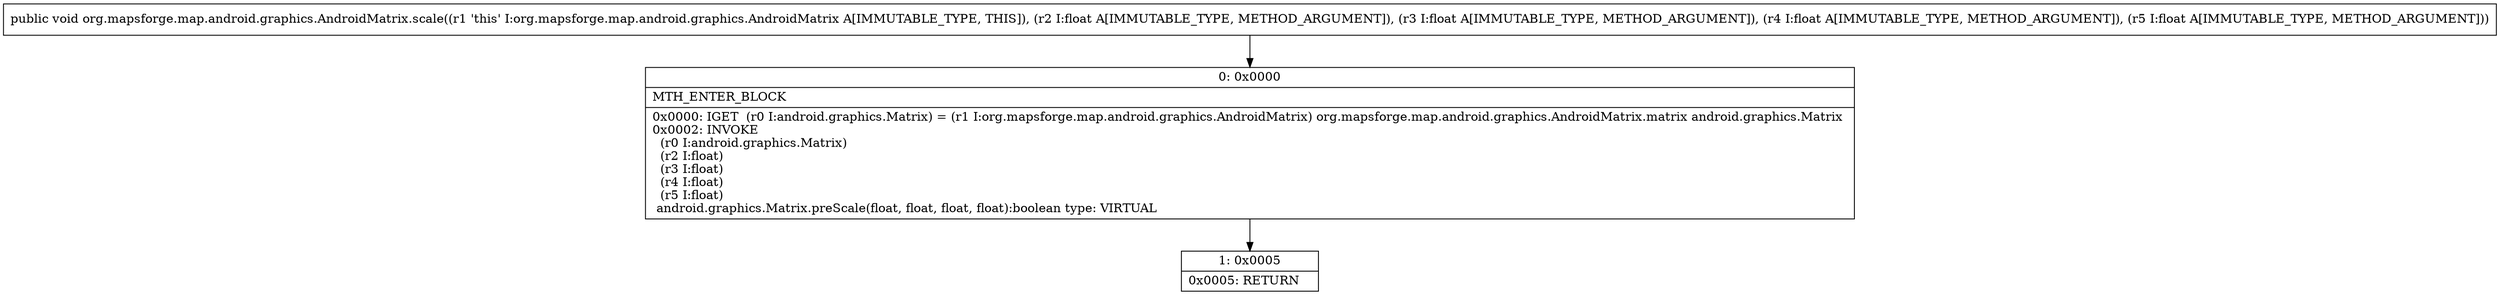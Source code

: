 digraph "CFG fororg.mapsforge.map.android.graphics.AndroidMatrix.scale(FFFF)V" {
Node_0 [shape=record,label="{0\:\ 0x0000|MTH_ENTER_BLOCK\l|0x0000: IGET  (r0 I:android.graphics.Matrix) = (r1 I:org.mapsforge.map.android.graphics.AndroidMatrix) org.mapsforge.map.android.graphics.AndroidMatrix.matrix android.graphics.Matrix \l0x0002: INVOKE  \l  (r0 I:android.graphics.Matrix)\l  (r2 I:float)\l  (r3 I:float)\l  (r4 I:float)\l  (r5 I:float)\l android.graphics.Matrix.preScale(float, float, float, float):boolean type: VIRTUAL \l}"];
Node_1 [shape=record,label="{1\:\ 0x0005|0x0005: RETURN   \l}"];
MethodNode[shape=record,label="{public void org.mapsforge.map.android.graphics.AndroidMatrix.scale((r1 'this' I:org.mapsforge.map.android.graphics.AndroidMatrix A[IMMUTABLE_TYPE, THIS]), (r2 I:float A[IMMUTABLE_TYPE, METHOD_ARGUMENT]), (r3 I:float A[IMMUTABLE_TYPE, METHOD_ARGUMENT]), (r4 I:float A[IMMUTABLE_TYPE, METHOD_ARGUMENT]), (r5 I:float A[IMMUTABLE_TYPE, METHOD_ARGUMENT])) }"];
MethodNode -> Node_0;
Node_0 -> Node_1;
}

